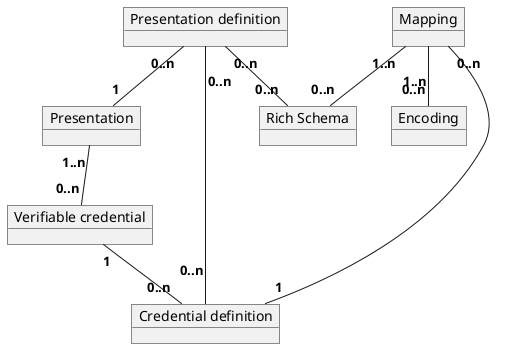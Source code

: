 @startuml
object "Presentation definition" as pres_def {
}
object "Presentation" as pres {
}
object "Mapping" as map {
}
object "Encoding" as enc {
}
object "Credential definition" as cred_def {
}
object "Verifiable credential" as verif_cred {
}
object "Rich Schema" as rich_schema {
}
pres "<b>1..n" -- "<b>0..n" verif_cred
map "<b>0..n" -- "<b>1" cred_def
pres_def "<b>0..n" -- "<b>1" pres
map "<b>1..n" -- "<b>0..n" rich_schema
pres_def "<b>0..n" -- "<b>0..n" rich_schema
pres_def "\n<b>0..n" -- "<b>0..n\n" cred_def
verif_cred "<b>1" -- "<b>0..n" cred_def
map "\n<b>1..n" -- "<b>0..n" enc
@enduml